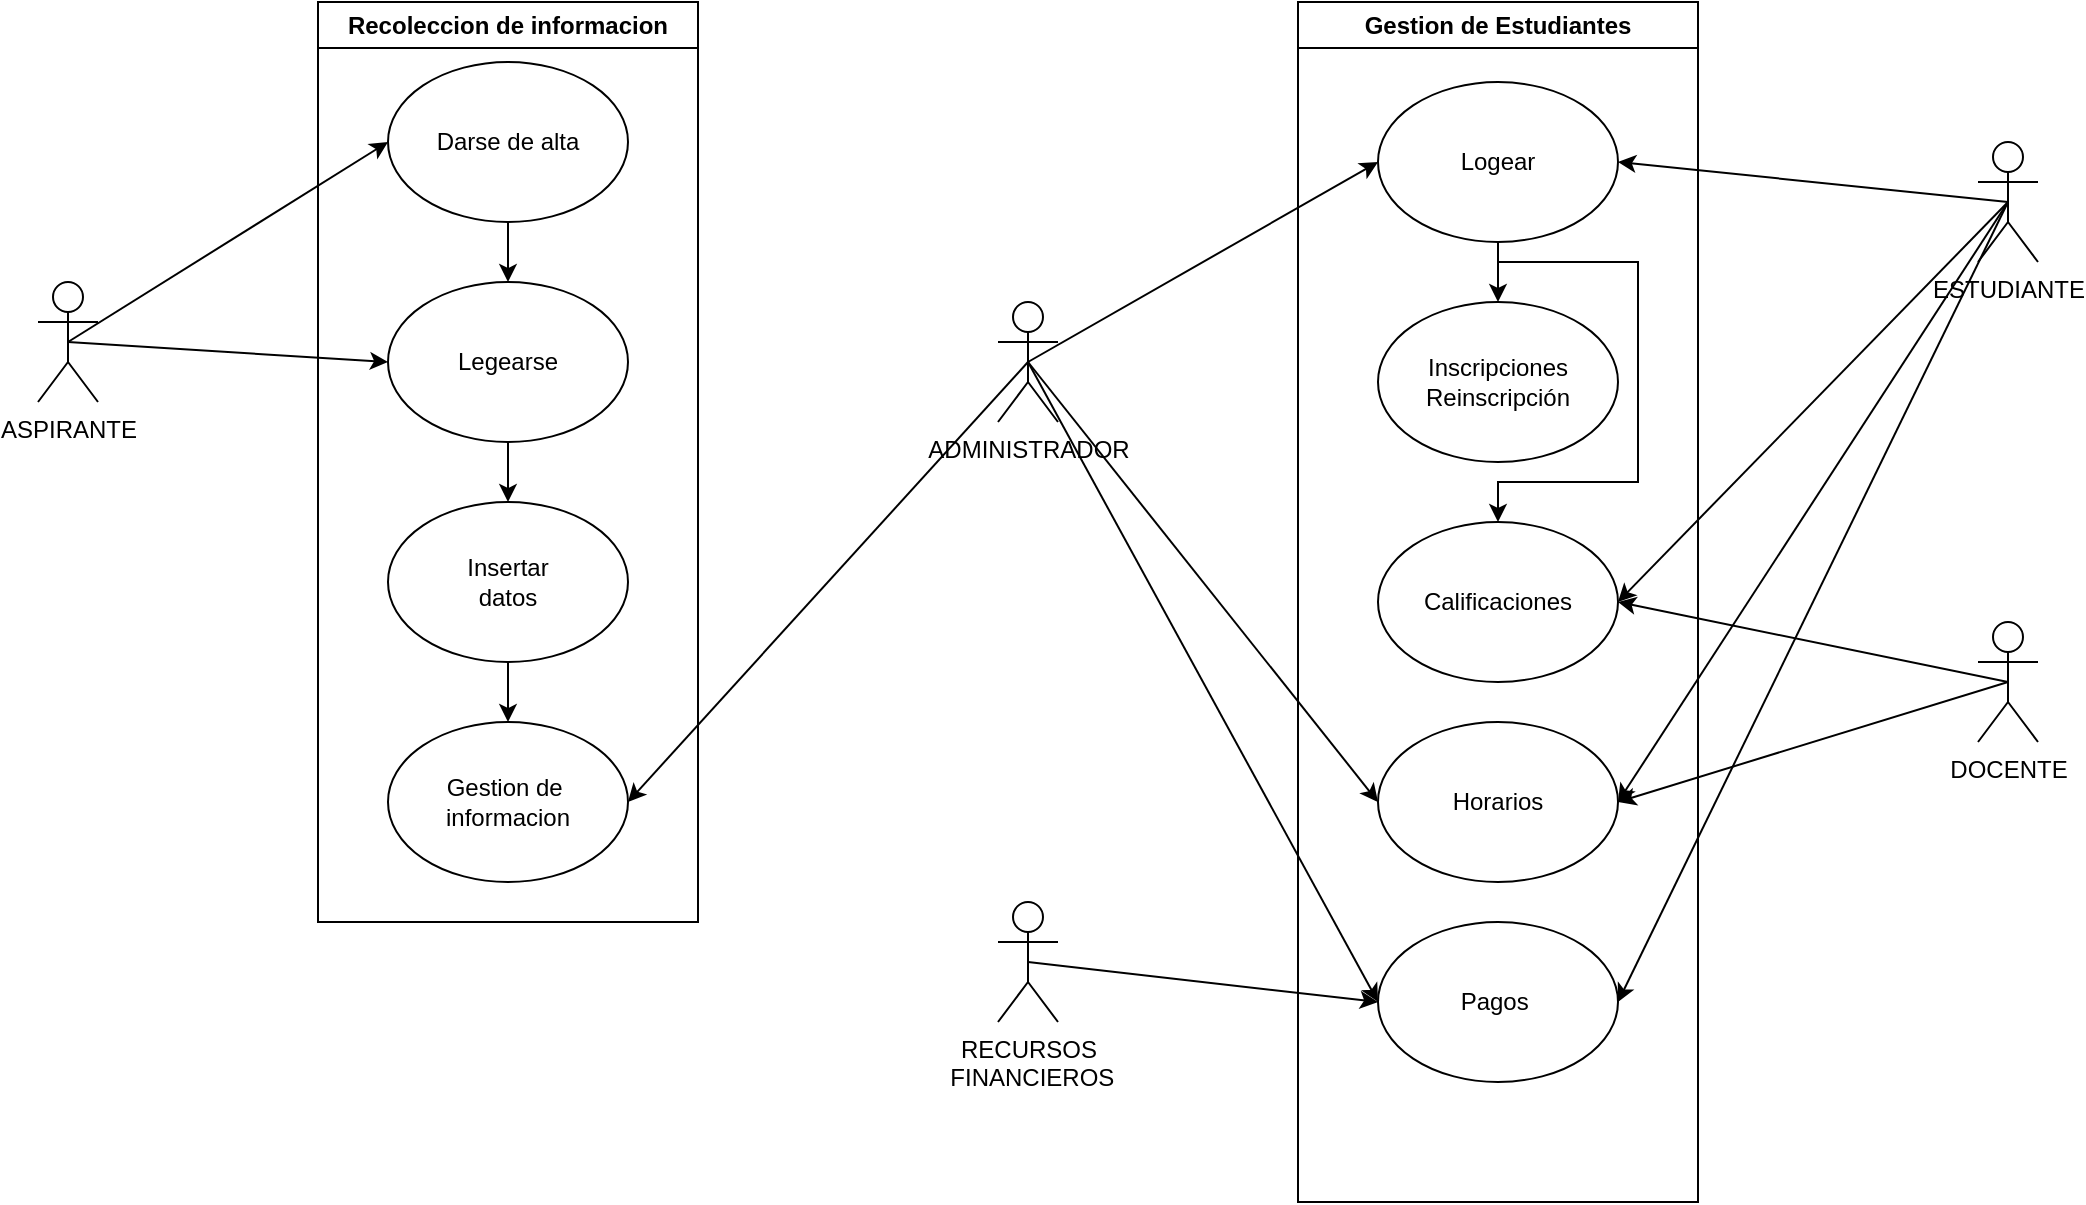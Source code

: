 <mxfile version="21.1.2" type="device">
  <diagram name="Page-1" id="05TkysBfGSH9kWr8Jw35">
    <mxGraphModel dx="880" dy="542" grid="1" gridSize="10" guides="1" tooltips="1" connect="1" arrows="1" fold="1" page="1" pageScale="1" pageWidth="850" pageHeight="1100" math="0" shadow="0">
      <root>
        <mxCell id="0" />
        <mxCell id="1" parent="0" />
        <mxCell id="q2gCxfopmg2snIOJvLh8-40" style="rounded=0;orthogonalLoop=1;jettySize=auto;html=1;exitX=0.5;exitY=0.5;exitDx=0;exitDy=0;exitPerimeter=0;entryX=0;entryY=0.5;entryDx=0;entryDy=0;" edge="1" parent="1" source="q2gCxfopmg2snIOJvLh8-29" target="q2gCxfopmg2snIOJvLh8-36">
          <mxGeometry relative="1" as="geometry" />
        </mxCell>
        <mxCell id="q2gCxfopmg2snIOJvLh8-41" style="rounded=0;orthogonalLoop=1;jettySize=auto;html=1;exitX=0.5;exitY=0.5;exitDx=0;exitDy=0;exitPerimeter=0;entryX=0;entryY=0.5;entryDx=0;entryDy=0;" edge="1" parent="1" source="q2gCxfopmg2snIOJvLh8-29" target="q2gCxfopmg2snIOJvLh8-35">
          <mxGeometry relative="1" as="geometry" />
        </mxCell>
        <mxCell id="q2gCxfopmg2snIOJvLh8-29" value="ASPIRANTE" style="shape=umlActor;verticalLabelPosition=bottom;verticalAlign=top;html=1;outlineConnect=0;" vertex="1" parent="1">
          <mxGeometry x="30" y="150" width="30" height="60" as="geometry" />
        </mxCell>
        <mxCell id="q2gCxfopmg2snIOJvLh8-53" style="rounded=0;orthogonalLoop=1;jettySize=auto;html=1;exitX=0.5;exitY=0.5;exitDx=0;exitDy=0;exitPerimeter=0;entryX=1;entryY=0.5;entryDx=0;entryDy=0;" edge="1" parent="1" source="q2gCxfopmg2snIOJvLh8-30" target="q2gCxfopmg2snIOJvLh8-47">
          <mxGeometry relative="1" as="geometry" />
        </mxCell>
        <mxCell id="q2gCxfopmg2snIOJvLh8-55" style="rounded=0;orthogonalLoop=1;jettySize=auto;html=1;exitX=0.5;exitY=0.5;exitDx=0;exitDy=0;exitPerimeter=0;entryX=1;entryY=0.5;entryDx=0;entryDy=0;" edge="1" parent="1" source="q2gCxfopmg2snIOJvLh8-30" target="q2gCxfopmg2snIOJvLh8-49">
          <mxGeometry relative="1" as="geometry" />
        </mxCell>
        <mxCell id="q2gCxfopmg2snIOJvLh8-59" style="rounded=0;orthogonalLoop=1;jettySize=auto;html=1;exitX=0.5;exitY=0.5;exitDx=0;exitDy=0;exitPerimeter=0;entryX=1;entryY=0.5;entryDx=0;entryDy=0;" edge="1" parent="1" source="q2gCxfopmg2snIOJvLh8-30" target="q2gCxfopmg2snIOJvLh8-57">
          <mxGeometry relative="1" as="geometry" />
        </mxCell>
        <mxCell id="q2gCxfopmg2snIOJvLh8-63" style="rounded=0;orthogonalLoop=1;jettySize=auto;html=1;exitX=0.5;exitY=0.5;exitDx=0;exitDy=0;exitPerimeter=0;entryX=1;entryY=0.5;entryDx=0;entryDy=0;" edge="1" parent="1" source="q2gCxfopmg2snIOJvLh8-30" target="q2gCxfopmg2snIOJvLh8-61">
          <mxGeometry relative="1" as="geometry" />
        </mxCell>
        <mxCell id="q2gCxfopmg2snIOJvLh8-30" value="ESTUDIANTE" style="shape=umlActor;verticalLabelPosition=bottom;verticalAlign=top;html=1;outlineConnect=0;" vertex="1" parent="1">
          <mxGeometry x="1000" y="80" width="30" height="60" as="geometry" />
        </mxCell>
        <mxCell id="q2gCxfopmg2snIOJvLh8-56" style="rounded=0;orthogonalLoop=1;jettySize=auto;html=1;exitX=0.5;exitY=0.5;exitDx=0;exitDy=0;exitPerimeter=0;entryX=1;entryY=0.5;entryDx=0;entryDy=0;" edge="1" parent="1" source="q2gCxfopmg2snIOJvLh8-31" target="q2gCxfopmg2snIOJvLh8-49">
          <mxGeometry relative="1" as="geometry">
            <mxPoint x="830" y="320" as="targetPoint" />
          </mxGeometry>
        </mxCell>
        <mxCell id="q2gCxfopmg2snIOJvLh8-60" style="rounded=0;orthogonalLoop=1;jettySize=auto;html=1;exitX=0.5;exitY=0.5;exitDx=0;exitDy=0;exitPerimeter=0;entryX=1;entryY=0.5;entryDx=0;entryDy=0;" edge="1" parent="1" source="q2gCxfopmg2snIOJvLh8-31" target="q2gCxfopmg2snIOJvLh8-57">
          <mxGeometry relative="1" as="geometry">
            <mxPoint x="840" y="450" as="targetPoint" />
          </mxGeometry>
        </mxCell>
        <mxCell id="q2gCxfopmg2snIOJvLh8-31" value="DOCENTE" style="shape=umlActor;verticalLabelPosition=bottom;verticalAlign=top;html=1;outlineConnect=0;" vertex="1" parent="1">
          <mxGeometry x="1000" y="320" width="30" height="60" as="geometry" />
        </mxCell>
        <mxCell id="q2gCxfopmg2snIOJvLh8-44" style="rounded=0;orthogonalLoop=1;jettySize=auto;html=1;exitX=0.5;exitY=0.5;exitDx=0;exitDy=0;exitPerimeter=0;entryX=1;entryY=0.5;entryDx=0;entryDy=0;" edge="1" parent="1" source="q2gCxfopmg2snIOJvLh8-32" target="q2gCxfopmg2snIOJvLh8-42">
          <mxGeometry relative="1" as="geometry" />
        </mxCell>
        <mxCell id="q2gCxfopmg2snIOJvLh8-52" style="rounded=0;orthogonalLoop=1;jettySize=auto;html=1;exitX=0.5;exitY=0.5;exitDx=0;exitDy=0;exitPerimeter=0;entryX=0;entryY=0.5;entryDx=0;entryDy=0;" edge="1" parent="1" source="q2gCxfopmg2snIOJvLh8-32" target="q2gCxfopmg2snIOJvLh8-47">
          <mxGeometry relative="1" as="geometry" />
        </mxCell>
        <mxCell id="q2gCxfopmg2snIOJvLh8-58" style="rounded=0;orthogonalLoop=1;jettySize=auto;html=1;exitX=0.5;exitY=0.5;exitDx=0;exitDy=0;exitPerimeter=0;entryX=0;entryY=0.5;entryDx=0;entryDy=0;" edge="1" parent="1" source="q2gCxfopmg2snIOJvLh8-32" target="q2gCxfopmg2snIOJvLh8-57">
          <mxGeometry relative="1" as="geometry" />
        </mxCell>
        <mxCell id="q2gCxfopmg2snIOJvLh8-64" style="rounded=0;orthogonalLoop=1;jettySize=auto;html=1;exitX=0.5;exitY=0.5;exitDx=0;exitDy=0;exitPerimeter=0;entryX=0;entryY=0.5;entryDx=0;entryDy=0;" edge="1" parent="1" source="q2gCxfopmg2snIOJvLh8-32" target="q2gCxfopmg2snIOJvLh8-61">
          <mxGeometry relative="1" as="geometry" />
        </mxCell>
        <mxCell id="q2gCxfopmg2snIOJvLh8-32" value="ADMINISTRADOR" style="shape=umlActor;verticalLabelPosition=bottom;verticalAlign=top;html=1;outlineConnect=0;" vertex="1" parent="1">
          <mxGeometry x="510" y="160" width="30" height="60" as="geometry" />
        </mxCell>
        <mxCell id="q2gCxfopmg2snIOJvLh8-62" style="rounded=0;orthogonalLoop=1;jettySize=auto;html=1;exitX=0.5;exitY=0.5;exitDx=0;exitDy=0;exitPerimeter=0;entryX=0;entryY=0.5;entryDx=0;entryDy=0;" edge="1" parent="1" source="q2gCxfopmg2snIOJvLh8-33" target="q2gCxfopmg2snIOJvLh8-61">
          <mxGeometry relative="1" as="geometry" />
        </mxCell>
        <mxCell id="q2gCxfopmg2snIOJvLh8-33" value="RECURSOS&lt;br&gt;&amp;nbsp;FINANCIEROS" style="shape=umlActor;verticalLabelPosition=bottom;verticalAlign=top;html=1;outlineConnect=0;" vertex="1" parent="1">
          <mxGeometry x="510" y="460" width="30" height="60" as="geometry" />
        </mxCell>
        <mxCell id="q2gCxfopmg2snIOJvLh8-34" value="Recoleccion de informacion" style="swimlane;whiteSpace=wrap;html=1;" vertex="1" parent="1">
          <mxGeometry x="170" y="10" width="190" height="460" as="geometry" />
        </mxCell>
        <mxCell id="q2gCxfopmg2snIOJvLh8-39" value="" style="edgeStyle=orthogonalEdgeStyle;rounded=0;orthogonalLoop=1;jettySize=auto;html=1;" edge="1" parent="q2gCxfopmg2snIOJvLh8-34" source="q2gCxfopmg2snIOJvLh8-35" target="q2gCxfopmg2snIOJvLh8-38">
          <mxGeometry relative="1" as="geometry" />
        </mxCell>
        <mxCell id="q2gCxfopmg2snIOJvLh8-35" value="Legearse" style="ellipse;whiteSpace=wrap;html=1;" vertex="1" parent="q2gCxfopmg2snIOJvLh8-34">
          <mxGeometry x="35" y="140" width="120" height="80" as="geometry" />
        </mxCell>
        <mxCell id="q2gCxfopmg2snIOJvLh8-37" style="edgeStyle=orthogonalEdgeStyle;rounded=0;orthogonalLoop=1;jettySize=auto;html=1;exitX=0.5;exitY=1;exitDx=0;exitDy=0;entryX=0.5;entryY=0;entryDx=0;entryDy=0;" edge="1" parent="q2gCxfopmg2snIOJvLh8-34" source="q2gCxfopmg2snIOJvLh8-36" target="q2gCxfopmg2snIOJvLh8-35">
          <mxGeometry relative="1" as="geometry" />
        </mxCell>
        <mxCell id="q2gCxfopmg2snIOJvLh8-36" value="Darse de alta" style="ellipse;whiteSpace=wrap;html=1;" vertex="1" parent="q2gCxfopmg2snIOJvLh8-34">
          <mxGeometry x="35" y="30" width="120" height="80" as="geometry" />
        </mxCell>
        <mxCell id="q2gCxfopmg2snIOJvLh8-43" value="" style="edgeStyle=orthogonalEdgeStyle;rounded=0;orthogonalLoop=1;jettySize=auto;html=1;" edge="1" parent="q2gCxfopmg2snIOJvLh8-34" source="q2gCxfopmg2snIOJvLh8-38" target="q2gCxfopmg2snIOJvLh8-42">
          <mxGeometry relative="1" as="geometry" />
        </mxCell>
        <mxCell id="q2gCxfopmg2snIOJvLh8-38" value="Insertar &lt;br&gt;datos" style="ellipse;whiteSpace=wrap;html=1;" vertex="1" parent="q2gCxfopmg2snIOJvLh8-34">
          <mxGeometry x="35" y="250" width="120" height="80" as="geometry" />
        </mxCell>
        <mxCell id="q2gCxfopmg2snIOJvLh8-42" value="Gestion de&amp;nbsp;&lt;br&gt;informacion" style="ellipse;whiteSpace=wrap;html=1;" vertex="1" parent="q2gCxfopmg2snIOJvLh8-34">
          <mxGeometry x="35" y="360" width="120" height="80" as="geometry" />
        </mxCell>
        <mxCell id="q2gCxfopmg2snIOJvLh8-45" value="Gestion de Estudiantes" style="swimlane;whiteSpace=wrap;html=1;" vertex="1" parent="1">
          <mxGeometry x="660" y="10" width="200" height="600" as="geometry" />
        </mxCell>
        <mxCell id="q2gCxfopmg2snIOJvLh8-51" style="edgeStyle=orthogonalEdgeStyle;rounded=0;orthogonalLoop=1;jettySize=auto;html=1;exitX=0.5;exitY=1;exitDx=0;exitDy=0;entryX=0.5;entryY=0;entryDx=0;entryDy=0;" edge="1" parent="q2gCxfopmg2snIOJvLh8-45" source="q2gCxfopmg2snIOJvLh8-47" target="q2gCxfopmg2snIOJvLh8-48">
          <mxGeometry relative="1" as="geometry" />
        </mxCell>
        <mxCell id="q2gCxfopmg2snIOJvLh8-54" style="edgeStyle=orthogonalEdgeStyle;rounded=0;orthogonalLoop=1;jettySize=auto;html=1;exitX=0.5;exitY=1;exitDx=0;exitDy=0;entryX=0.5;entryY=0;entryDx=0;entryDy=0;" edge="1" parent="q2gCxfopmg2snIOJvLh8-45" source="q2gCxfopmg2snIOJvLh8-47" target="q2gCxfopmg2snIOJvLh8-49">
          <mxGeometry relative="1" as="geometry">
            <Array as="points">
              <mxPoint x="100" y="130" />
              <mxPoint x="170" y="130" />
              <mxPoint x="170" y="240" />
              <mxPoint x="100" y="240" />
            </Array>
          </mxGeometry>
        </mxCell>
        <mxCell id="q2gCxfopmg2snIOJvLh8-47" value="Logear" style="ellipse;whiteSpace=wrap;html=1;" vertex="1" parent="q2gCxfopmg2snIOJvLh8-45">
          <mxGeometry x="40" y="40" width="120" height="80" as="geometry" />
        </mxCell>
        <mxCell id="q2gCxfopmg2snIOJvLh8-48" value="Inscripciones&lt;br&gt;Reinscripción" style="ellipse;whiteSpace=wrap;html=1;" vertex="1" parent="q2gCxfopmg2snIOJvLh8-45">
          <mxGeometry x="40" y="150" width="120" height="80" as="geometry" />
        </mxCell>
        <mxCell id="q2gCxfopmg2snIOJvLh8-49" value="Calificaciones" style="ellipse;whiteSpace=wrap;html=1;" vertex="1" parent="q2gCxfopmg2snIOJvLh8-45">
          <mxGeometry x="40" y="260" width="120" height="80" as="geometry" />
        </mxCell>
        <mxCell id="q2gCxfopmg2snIOJvLh8-57" value="Horarios" style="ellipse;whiteSpace=wrap;html=1;" vertex="1" parent="q2gCxfopmg2snIOJvLh8-45">
          <mxGeometry x="40" y="360" width="120" height="80" as="geometry" />
        </mxCell>
        <mxCell id="q2gCxfopmg2snIOJvLh8-61" value="Pagos&amp;nbsp;" style="ellipse;whiteSpace=wrap;html=1;" vertex="1" parent="q2gCxfopmg2snIOJvLh8-45">
          <mxGeometry x="40" y="460" width="120" height="80" as="geometry" />
        </mxCell>
      </root>
    </mxGraphModel>
  </diagram>
</mxfile>
